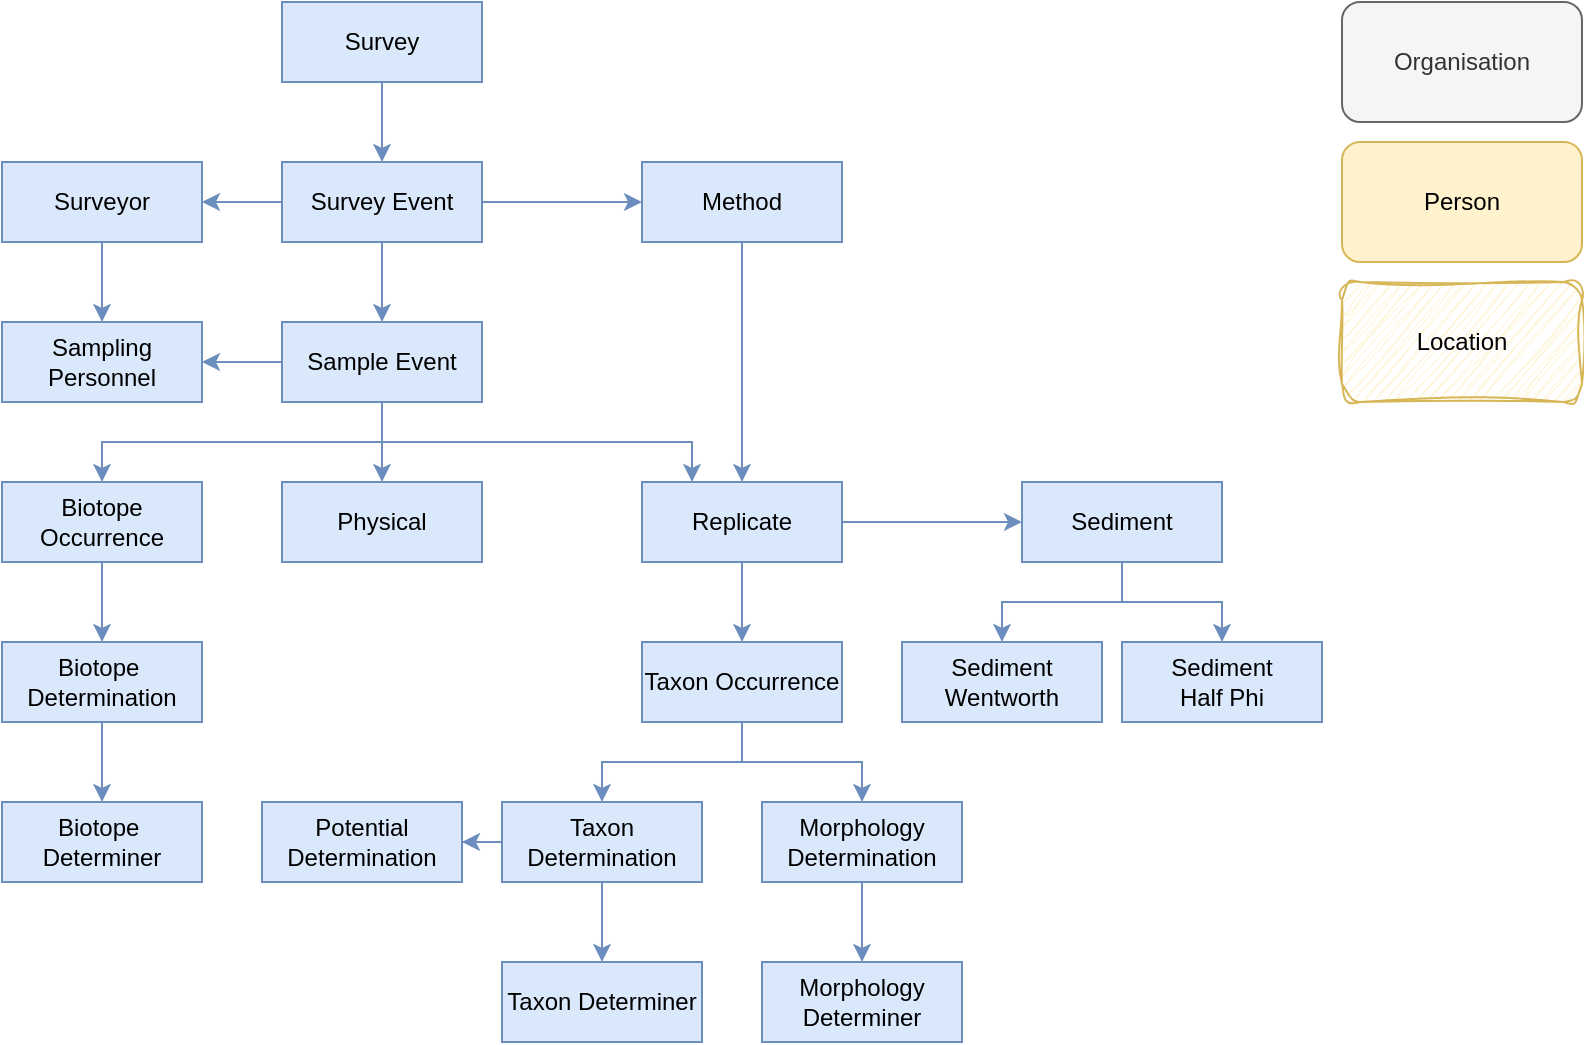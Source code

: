 <mxfile scale="1" border="0" version="26.0.7">
  <diagram id="R2lEEEUBdFMjLlhIrx00" name="Page-1">
    <mxGraphModel dx="2074" dy="1098" grid="1" gridSize="10" guides="1" tooltips="1" connect="1" arrows="1" fold="1" page="1" pageScale="1" pageWidth="850" pageHeight="800" math="0" shadow="0" extFonts="Permanent Marker^https://fonts.googleapis.com/css?family=Permanent+Marker">
      <root>
        <mxCell id="0" />
        <mxCell id="1" parent="0" />
        <UserObject label="Survey" tags="SurveyEvent Surveyor SamplingPersonnel Method SampleEvent Physical BiotopeDetermination BiotopeDeterminer Replicate Sediment SedimentWentworth SedimentHalfPhi TaxonOccurrence MorphologyDetermination MorphologyDeterminer TaxonDetermination TaxonDeterminer PotentialDetermination BiotopeOccurrence" link="data:action/json,{   &quot;title&quot;: &quot;Show SurveyEvent&quot;,   &quot;actions&quot;: [     {       &quot;tags&quot;: {         &quot;hidden&quot;: []       }     }   ] }" id="y6IDrpHAA0HTD7ALYUDz-1">
          <mxCell style="whiteSpace=wrap;html=1;align=center;fillColor=#dae8fc;strokeColor=#6c8ebf;" parent="1" vertex="1">
            <mxGeometry x="160" y="30" width="100" height="40" as="geometry" />
          </mxCell>
        </UserObject>
        <UserObject label="" tags="Method MorphologyDetermination MorphologyDeterminer Replicate PotentialDetermination Sediment SedimentWentworth SedimentHalfPhi TaxonDetermination TaxonDeterminer TaxonOccurrence" id="y6IDrpHAA0HTD7ALYUDz-22">
          <mxCell style="edgeStyle=orthogonalEdgeStyle;rounded=0;orthogonalLoop=1;jettySize=auto;html=1;fillColor=#dae8fc;strokeColor=#6c8ebf;" parent="1" source="y6IDrpHAA0HTD7ALYUDz-2" target="y6IDrpHAA0HTD7ALYUDz-11" edge="1">
            <mxGeometry relative="1" as="geometry" />
          </mxCell>
        </UserObject>
        <UserObject label="" tags="Surveyor SamplingPersonnel" id="y6IDrpHAA0HTD7ALYUDz-24">
          <mxCell style="edgeStyle=orthogonalEdgeStyle;rounded=0;orthogonalLoop=1;jettySize=auto;html=1;exitX=0;exitY=0.5;exitDx=0;exitDy=0;fillColor=#dae8fc;strokeColor=#6c8ebf;" parent="1" source="y6IDrpHAA0HTD7ALYUDz-2" target="y6IDrpHAA0HTD7ALYUDz-12" edge="1">
            <mxGeometry relative="1" as="geometry" />
          </mxCell>
        </UserObject>
        <UserObject label="" tags="SampleEvent Replicate Sediment SedimentHalfPhi SedimentWentworth SamplingPersonnel TaxonDetermination TaxonDeterminer TaxonOccurrence PotentialDetermination Physical MorphologyDeterminer MorphologyDetermination BiotopeDeterminer BiotopeDetermination BiotopeOccurrence" id="y6IDrpHAA0HTD7ALYUDz-27">
          <mxCell style="edgeStyle=orthogonalEdgeStyle;rounded=0;orthogonalLoop=1;jettySize=auto;html=1;exitX=0.5;exitY=1;exitDx=0;exitDy=0;entryX=0.5;entryY=0;entryDx=0;entryDy=0;fillColor=#dae8fc;strokeColor=#6c8ebf;" parent="1" source="y6IDrpHAA0HTD7ALYUDz-2" edge="1">
            <mxGeometry relative="1" as="geometry">
              <mxPoint x="210" y="190" as="targetPoint" />
            </mxGeometry>
          </mxCell>
        </UserObject>
        <UserObject label="" tags="SamplingPersonnel" id="y6IDrpHAA0HTD7ALYUDz-26">
          <mxCell style="edgeStyle=orthogonalEdgeStyle;rounded=0;orthogonalLoop=1;jettySize=auto;html=1;exitX=0;exitY=0.5;exitDx=0;exitDy=0;fillColor=#dae8fc;strokeColor=#6c8ebf;" parent="1" source="y6IDrpHAA0HTD7ALYUDz-3" target="y6IDrpHAA0HTD7ALYUDz-13" edge="1">
            <mxGeometry relative="1" as="geometry" />
          </mxCell>
        </UserObject>
        <UserObject label="" tags="Physical" id="y6IDrpHAA0HTD7ALYUDz-28">
          <mxCell style="edgeStyle=orthogonalEdgeStyle;rounded=0;orthogonalLoop=1;jettySize=auto;html=1;exitX=0.5;exitY=1;exitDx=0;exitDy=0;entryX=0.5;entryY=0;entryDx=0;entryDy=0;fillColor=#dae8fc;strokeColor=#6c8ebf;" parent="1" source="y6IDrpHAA0HTD7ALYUDz-3" target="y6IDrpHAA0HTD7ALYUDz-14" edge="1">
            <mxGeometry relative="1" as="geometry" />
          </mxCell>
        </UserObject>
        <UserObject label="" tags="BiotopeDeterminer BiotopeDetermination BiotopeOccurrence" id="y6IDrpHAA0HTD7ALYUDz-29">
          <mxCell style="edgeStyle=orthogonalEdgeStyle;rounded=0;orthogonalLoop=1;jettySize=auto;html=1;exitX=0.5;exitY=1;exitDx=0;exitDy=0;fillColor=#dae8fc;strokeColor=#6c8ebf;" parent="1" source="y6IDrpHAA0HTD7ALYUDz-3" target="y6IDrpHAA0HTD7ALYUDz-15" edge="1">
            <mxGeometry relative="1" as="geometry" />
          </mxCell>
        </UserObject>
        <UserObject label="" tags="MorphologyDetermination MorphologyDeterminer PotentialDetermination Replicate Sediment SedimentHalfPhi SedimentWentworth TaxonDetermination TaxonDeterminer TaxonOccurrence" id="y6IDrpHAA0HTD7ALYUDz-30">
          <mxCell style="edgeStyle=orthogonalEdgeStyle;rounded=0;orthogonalLoop=1;jettySize=auto;html=1;exitX=0.5;exitY=1;exitDx=0;exitDy=0;fillColor=#dae8fc;strokeColor=#6c8ebf;entryX=0.25;entryY=0;entryDx=0;entryDy=0;" parent="1" source="y6IDrpHAA0HTD7ALYUDz-3" target="y6IDrpHAA0HTD7ALYUDz-4" edge="1">
            <mxGeometry relative="1" as="geometry" />
          </mxCell>
        </UserObject>
        <UserObject label="Sample Event" tags="BiotopeDetermination BiotopeDeterminer Physical Replicate TaxonDetermination TaxonDeterminer TaxonOccurrence MorphologyDetermination MorphologyDeterminer PotentialDetermination SamplingPersonnel Sediment SedimentHalfPhi SedimentWentworth SampleEvent BiotopeOccurrence" link="data:action/json,{   &quot;title&quot;: &quot;Show SampleEvent&quot;,   &quot;actions&quot;: [     {       &quot;tags&quot;: {         &quot;visible&quot;: [           &quot;SampleEvent&quot;,           &quot;Button&quot;         ]       }     }   ] }" id="y6IDrpHAA0HTD7ALYUDz-3">
          <mxCell style="whiteSpace=wrap;html=1;align=center;fillColor=#dae8fc;strokeColor=#6c8ebf;" parent="1" vertex="1">
            <mxGeometry x="160" y="190" width="100" height="40" as="geometry" />
          </mxCell>
        </UserObject>
        <UserObject label="" tags="Sediment SedimentHalfPhi SedimentWentworth" id="y6IDrpHAA0HTD7ALYUDz-31">
          <mxCell style="edgeStyle=orthogonalEdgeStyle;rounded=0;orthogonalLoop=1;jettySize=auto;html=1;exitX=1;exitY=0.5;exitDx=0;exitDy=0;fillColor=#dae8fc;strokeColor=#6c8ebf;" parent="1" source="y6IDrpHAA0HTD7ALYUDz-4" target="y6IDrpHAA0HTD7ALYUDz-18" edge="1">
            <mxGeometry relative="1" as="geometry" />
          </mxCell>
        </UserObject>
        <UserObject label="" tags="TaxonOccurrence TaxonDeterminer TaxonDetermination MorphologyDetermination MorphologyDeterminer PotentialDetermination" id="y6IDrpHAA0HTD7ALYUDz-32">
          <mxCell style="edgeStyle=orthogonalEdgeStyle;rounded=0;orthogonalLoop=1;jettySize=auto;html=1;exitX=0.5;exitY=1;exitDx=0;exitDy=0;fillColor=#dae8fc;strokeColor=#6c8ebf;" parent="1" source="y6IDrpHAA0HTD7ALYUDz-4" edge="1">
            <mxGeometry relative="1" as="geometry">
              <mxPoint x="390" y="350" as="targetPoint" />
            </mxGeometry>
          </mxCell>
        </UserObject>
        <UserObject label="Replicate" tags="Replicate Sediment SedimentHalfPhi SedimentWentworth TaxonDetermination TaxonDeterminer TaxonOccurrence PotentialDetermination MorphologyDetermination MorphologyDeterminer" link="data:action/json,{   &quot;title&quot;: &quot;Show Replicate&quot;,   &quot;actions&quot;: [     {       &quot;tags&quot;: {         &quot;visible&quot;: [           &quot;Replicate&quot;,           &quot;Button&quot;         ]       }     }   ] }" id="y6IDrpHAA0HTD7ALYUDz-4">
          <mxCell style="whiteSpace=wrap;html=1;align=center;fillColor=#dae8fc;strokeColor=#6c8ebf;" parent="1" vertex="1">
            <mxGeometry x="340" y="270" width="100" height="40" as="geometry" />
          </mxCell>
        </UserObject>
        <UserObject label="" tags="TaxonDetermination TaxonDeterminer PotentialDetermination" id="y6IDrpHAA0HTD7ALYUDz-35">
          <mxCell style="edgeStyle=orthogonalEdgeStyle;rounded=0;orthogonalLoop=1;jettySize=auto;html=1;exitX=0.5;exitY=1;exitDx=0;exitDy=0;fillColor=#dae8fc;strokeColor=#6c8ebf;" parent="1" source="y6IDrpHAA0HTD7ALYUDz-5" target="y6IDrpHAA0HTD7ALYUDz-6" edge="1">
            <mxGeometry relative="1" as="geometry" />
          </mxCell>
        </UserObject>
        <UserObject label="" tags="MorphologyDetermination MorphologyDeterminer" id="y6IDrpHAA0HTD7ALYUDz-36">
          <mxCell style="edgeStyle=orthogonalEdgeStyle;rounded=0;orthogonalLoop=1;jettySize=auto;html=1;exitX=0.5;exitY=1;exitDx=0;exitDy=0;fillColor=#dae8fc;strokeColor=#6c8ebf;" parent="1" source="y6IDrpHAA0HTD7ALYUDz-5" target="y6IDrpHAA0HTD7ALYUDz-7" edge="1">
            <mxGeometry relative="1" as="geometry" />
          </mxCell>
        </UserObject>
        <UserObject label="Taxon Occurrence" tags="MorphologyDetermination MorphologyDeterminer PotentialDetermination TaxonDetermination TaxonDeterminer TaxonOccurrence" link="data:action/json,{   &quot;title&quot;: &quot;Show TaxonOccurrence&quot;,   &quot;actions&quot;: [     {       &quot;tags&quot;: {         &quot;visible&quot;: [           &quot;TaxonOccurrence&quot;,           &quot;Button&quot;         ]       }     }   ] }" id="y6IDrpHAA0HTD7ALYUDz-5">
          <mxCell style="whiteSpace=wrap;html=1;align=center;fillColor=#dae8fc;strokeColor=#6c8ebf;" parent="1" vertex="1">
            <mxGeometry x="340" y="350" width="100" height="40" as="geometry" />
          </mxCell>
        </UserObject>
        <UserObject label="" tags="TaxonDeterminer" id="y6IDrpHAA0HTD7ALYUDz-37">
          <mxCell style="edgeStyle=orthogonalEdgeStyle;rounded=0;orthogonalLoop=1;jettySize=auto;html=1;fillColor=#dae8fc;strokeColor=#6c8ebf;" parent="1" source="y6IDrpHAA0HTD7ALYUDz-6" target="y6IDrpHAA0HTD7ALYUDz-9" edge="1">
            <mxGeometry relative="1" as="geometry" />
          </mxCell>
        </UserObject>
        <UserObject label="" tags="PotentialDetermination" id="y6IDrpHAA0HTD7ALYUDz-39">
          <mxCell style="edgeStyle=orthogonalEdgeStyle;rounded=0;orthogonalLoop=1;jettySize=auto;html=1;exitX=0;exitY=0.5;exitDx=0;exitDy=0;fillColor=#dae8fc;strokeColor=#6c8ebf;" parent="1" source="y6IDrpHAA0HTD7ALYUDz-6" target="y6IDrpHAA0HTD7ALYUDz-10" edge="1">
            <mxGeometry relative="1" as="geometry" />
          </mxCell>
        </UserObject>
        <UserObject label="Taxon Determination" tags="TaxonDetermination TaxonDeterminer PotentialDetermination" link="data:action/json,{   &quot;title&quot;: &quot;Show TaxonDetermination&quot;,   &quot;actions&quot;: [     {       &quot;tags&quot;: {         &quot;visible&quot;: [           &quot;TaxonDetermination&quot;,           &quot;Button&quot;         ]       }     }   ] }" id="y6IDrpHAA0HTD7ALYUDz-6">
          <mxCell style="whiteSpace=wrap;html=1;align=center;fillColor=#dae8fc;strokeColor=#6c8ebf;" parent="1" vertex="1">
            <mxGeometry x="270" y="430" width="100" height="40" as="geometry" />
          </mxCell>
        </UserObject>
        <UserObject label="" tags="MorphologyDeterminer" id="y6IDrpHAA0HTD7ALYUDz-38">
          <mxCell style="edgeStyle=orthogonalEdgeStyle;rounded=0;orthogonalLoop=1;jettySize=auto;html=1;fillColor=#dae8fc;strokeColor=#6c8ebf;" parent="1" source="y6IDrpHAA0HTD7ALYUDz-7" target="y6IDrpHAA0HTD7ALYUDz-8" edge="1">
            <mxGeometry relative="1" as="geometry" />
          </mxCell>
        </UserObject>
        <UserObject label="Morphology Determination" tags="MorphologyDetermination MorphologyDeterminer" link="data:action/json,{   &quot;title&quot;: &quot;Show MorphologyDetermination&quot;,   &quot;actions&quot;: [     {       &quot;tags&quot;: {         &quot;visible&quot;: [           &quot;MorphologyDetermination&quot;,           &quot;Button&quot;         ]       }     }   ] }" id="y6IDrpHAA0HTD7ALYUDz-7">
          <mxCell style="whiteSpace=wrap;html=1;align=center;fillColor=#dae8fc;strokeColor=#6c8ebf;" parent="1" vertex="1">
            <mxGeometry x="400" y="430" width="100" height="40" as="geometry" />
          </mxCell>
        </UserObject>
        <UserObject label="Morphology Determiner" tags="MorphologyDeterminer" link="data:action/json,{   &quot;title&quot;: &quot;Show MorphologyDeterminer&quot;,   &quot;actions&quot;: [     {       &quot;tags&quot;: {         &quot;visible&quot;: [           &quot;MorphologyDeterminer&quot;,           &quot;Button&quot;         ]       }     }   ] }" id="y6IDrpHAA0HTD7ALYUDz-8">
          <mxCell style="whiteSpace=wrap;html=1;align=center;fillColor=#dae8fc;strokeColor=#6c8ebf;" parent="1" vertex="1">
            <mxGeometry x="400" y="510" width="100" height="40" as="geometry" />
          </mxCell>
        </UserObject>
        <UserObject label="Taxon Determiner" tags="TaxonDeterminer" link="data:action/json,{   &quot;title&quot;: &quot;Show TaxonDeterminer&quot;,   &quot;actions&quot;: [     {       &quot;tags&quot;: {         &quot;visible&quot;: [           &quot;TaxonDeterminer&quot;,           &quot;Button&quot;         ]       }     }   ] }" id="y6IDrpHAA0HTD7ALYUDz-9">
          <mxCell style="whiteSpace=wrap;html=1;align=center;fillColor=#dae8fc;strokeColor=#6c8ebf;" parent="1" vertex="1">
            <mxGeometry x="270" y="510" width="100" height="40" as="geometry" />
          </mxCell>
        </UserObject>
        <UserObject label="Potential Determination" tags="PotentialDetermination" link="data:action/json,{   &quot;title&quot;: &quot;Show PotentialDetermination&quot;,   &quot;actions&quot;: [     {       &quot;tags&quot;: {         &quot;visible&quot;: [           &quot;PotentialDetermination&quot;,           &quot;Button&quot;         ]       }     }   ] }" id="y6IDrpHAA0HTD7ALYUDz-10">
          <mxCell style="whiteSpace=wrap;html=1;align=center;fillColor=#dae8fc;strokeColor=#6c8ebf;" parent="1" vertex="1">
            <mxGeometry x="150" y="430" width="100" height="40" as="geometry" />
          </mxCell>
        </UserObject>
        <UserObject label="" tags="Replicate TaxonOccurrence TaxonDeterminer TaxonDetermination SedimentWentworth SedimentHalfPhi Sediment PotentialDetermination MorphologyDetermination MorphologyDeterminer" id="y6IDrpHAA0HTD7ALYUDz-23">
          <mxCell style="edgeStyle=orthogonalEdgeStyle;rounded=0;orthogonalLoop=1;jettySize=auto;html=1;exitX=0.5;exitY=1;exitDx=0;exitDy=0;fillColor=#dae8fc;strokeColor=#6c8ebf;" parent="1" source="y6IDrpHAA0HTD7ALYUDz-11" target="y6IDrpHAA0HTD7ALYUDz-4" edge="1">
            <mxGeometry relative="1" as="geometry" />
          </mxCell>
        </UserObject>
        <UserObject label="Method" tags="Method MorphologyDetermination MorphologyDeterminer PotentialDetermination Replicate Sediment SedimentHalfPhi SedimentWentworth TaxonDetermination TaxonDeterminer TaxonOccurrence" link="data:action/json,{   &quot;title&quot;: &quot;Show Method&quot;,   &quot;actions&quot;: [     {       &quot;tags&quot;: {         &quot;visible&quot;: [           &quot;Method&quot;,           &quot;Button&quot;         ]       }     }   ] }" id="y6IDrpHAA0HTD7ALYUDz-11">
          <mxCell style="whiteSpace=wrap;html=1;align=center;fillColor=#dae8fc;strokeColor=#6c8ebf;" parent="1" vertex="1">
            <mxGeometry x="340" y="110" width="100" height="40" as="geometry" />
          </mxCell>
        </UserObject>
        <UserObject label="" tags="SamplingPersonnel" id="y6IDrpHAA0HTD7ALYUDz-25">
          <mxCell style="edgeStyle=orthogonalEdgeStyle;rounded=0;orthogonalLoop=1;jettySize=auto;html=1;exitX=0.5;exitY=1;exitDx=0;exitDy=0;fillColor=#dae8fc;strokeColor=#6c8ebf;" parent="1" source="y6IDrpHAA0HTD7ALYUDz-12" edge="1">
            <mxGeometry relative="1" as="geometry">
              <mxPoint x="70" y="190" as="targetPoint" />
            </mxGeometry>
          </mxCell>
        </UserObject>
        <UserObject label="Surveyor" tags="SamplingPersonnel Surveyor" link="data:action/json,{   &quot;title&quot;: &quot;Show Surveyor&quot;,   &quot;actions&quot;: [     {       &quot;tags&quot;: {         &quot;visible&quot;: [           &quot;Surveyor&quot;,           &quot;Button&quot;         ]       }     }   ] }" id="y6IDrpHAA0HTD7ALYUDz-12">
          <mxCell style="whiteSpace=wrap;html=1;align=center;fillColor=#dae8fc;strokeColor=#6c8ebf;" parent="1" vertex="1">
            <mxGeometry x="20" y="110" width="100" height="40" as="geometry" />
          </mxCell>
        </UserObject>
        <UserObject label="Sampling Personnel" tags="SamplingPersonnel" link="data:action/json,{   &quot;title&quot;: &quot;Show SamplingPersonnel&quot;,   &quot;actions&quot;: [     {       &quot;tags&quot;: {         &quot;visible&quot;: [           &quot;SamplingPersonnel&quot;,           &quot;Button&quot;         ]       }     }   ] }" id="y6IDrpHAA0HTD7ALYUDz-13">
          <mxCell style="whiteSpace=wrap;html=1;align=center;fillColor=#dae8fc;strokeColor=#6c8ebf;" parent="1" vertex="1">
            <mxGeometry x="20" y="190" width="100" height="40" as="geometry" />
          </mxCell>
        </UserObject>
        <UserObject label="Physical" tags="Physical" link="data:action/json,{   &quot;title&quot;: &quot;Show Physical&quot;,   &quot;actions&quot;: [     {       &quot;tags&quot;: {         &quot;visible&quot;: [           &quot;Physical&quot;,           &quot;Button&quot;         ]       }     }   ] }" id="y6IDrpHAA0HTD7ALYUDz-14">
          <mxCell style="whiteSpace=wrap;html=1;align=center;fillColor=#dae8fc;strokeColor=#6c8ebf;" parent="1" vertex="1">
            <mxGeometry x="160" y="270" width="100" height="40" as="geometry" />
          </mxCell>
        </UserObject>
        <UserObject label="" tags="BiotopeDetermination BiotopeDeterminer" id="y6IDrpHAA0HTD7ALYUDz-40">
          <mxCell style="edgeStyle=orthogonalEdgeStyle;rounded=0;orthogonalLoop=1;jettySize=auto;html=1;fillColor=#dae8fc;strokeColor=#6c8ebf;" parent="1" source="y6IDrpHAA0HTD7ALYUDz-15" edge="1">
            <mxGeometry relative="1" as="geometry">
              <mxPoint x="70" y="350" as="targetPoint" />
            </mxGeometry>
          </mxCell>
        </UserObject>
        <UserObject label="Biotope Occurrence" tags="BiotopeDetermination BiotopeDeterminer BiotopeOccurrence" link="data:action/json,{   &quot;title&quot;: &quot;Show BiotopeOccurrence&quot;,   &quot;actions&quot;: [     {       &quot;tags&quot;: {         &quot;visible&quot;: [           &quot;BiotopeOccurrence&quot;,           &quot;Button&quot;         ]       }     }   ] }" id="y6IDrpHAA0HTD7ALYUDz-15">
          <mxCell style="whiteSpace=wrap;html=1;align=center;fillColor=#dae8fc;strokeColor=#6c8ebf;" parent="1" vertex="1">
            <mxGeometry x="20" y="270" width="100" height="40" as="geometry" />
          </mxCell>
        </UserObject>
        <UserObject label="" tags="BiotopeDeterminer" id="y6IDrpHAA0HTD7ALYUDz-41">
          <mxCell style="edgeStyle=orthogonalEdgeStyle;rounded=0;orthogonalLoop=1;jettySize=auto;html=1;fillColor=#dae8fc;strokeColor=#6c8ebf;" parent="1" source="y6IDrpHAA0HTD7ALYUDz-16" target="y6IDrpHAA0HTD7ALYUDz-17" edge="1">
            <mxGeometry relative="1" as="geometry" />
          </mxCell>
        </UserObject>
        <UserObject label="Biotope&amp;nbsp;&lt;div&gt;Determination&lt;/div&gt;" tags="BiotopeDeterminer BiotopeDetermination" link="data:action/json,{   &quot;title&quot;: &quot;Show BiotopeDetermination&quot;,   &quot;actions&quot;: [     {       &quot;tags&quot;: {         &quot;visible&quot;: [           &quot;BiotopeDetermination&quot;,           &quot;Button&quot;         ]       }     }   ] }" id="y6IDrpHAA0HTD7ALYUDz-16">
          <mxCell style="whiteSpace=wrap;html=1;align=center;fillColor=#dae8fc;strokeColor=#6c8ebf;" parent="1" vertex="1">
            <mxGeometry x="20" y="350" width="100" height="40" as="geometry" />
          </mxCell>
        </UserObject>
        <UserObject label="Biotope&amp;nbsp;&lt;div&gt;Determiner&lt;/div&gt;" tags="BiotopeDeterminer" link="data:action/json,{   &quot;title&quot;: &quot;Show BiotopeDeterminer&quot;,   &quot;actions&quot;: [     {       &quot;tags&quot;: {         &quot;visible&quot;: [           &quot;BiotopeDeterminer&quot;,           &quot;Button&quot;         ]       }     }   ] }" id="y6IDrpHAA0HTD7ALYUDz-17">
          <mxCell style="whiteSpace=wrap;html=1;align=center;fillColor=#dae8fc;strokeColor=#6c8ebf;" parent="1" vertex="1">
            <mxGeometry x="20" y="430" width="100" height="40" as="geometry" />
          </mxCell>
        </UserObject>
        <UserObject label="" tags="SedimentWentworth" id="y6IDrpHAA0HTD7ALYUDz-42">
          <mxCell style="edgeStyle=orthogonalEdgeStyle;rounded=0;orthogonalLoop=1;jettySize=auto;html=1;exitX=0.5;exitY=1;exitDx=0;exitDy=0;entryX=0.5;entryY=0;entryDx=0;entryDy=0;fillColor=#dae8fc;strokeColor=#6c8ebf;" parent="1" source="y6IDrpHAA0HTD7ALYUDz-18" target="y6IDrpHAA0HTD7ALYUDz-19" edge="1">
            <mxGeometry relative="1" as="geometry" />
          </mxCell>
        </UserObject>
        <UserObject label="" tags="SedimentHalfPhi" id="y6IDrpHAA0HTD7ALYUDz-43">
          <mxCell style="edgeStyle=orthogonalEdgeStyle;rounded=0;orthogonalLoop=1;jettySize=auto;html=1;exitX=0.5;exitY=1;exitDx=0;exitDy=0;entryX=0.5;entryY=0;entryDx=0;entryDy=0;fillColor=#dae8fc;strokeColor=#6c8ebf;" parent="1" source="y6IDrpHAA0HTD7ALYUDz-18" target="y6IDrpHAA0HTD7ALYUDz-20" edge="1">
            <mxGeometry relative="1" as="geometry" />
          </mxCell>
        </UserObject>
        <UserObject label="Sediment" tags="Sediment SedimentHalfPhi SedimentWentworth" link="data:action/json,{   &quot;title&quot;: &quot;Show Sediment&quot;,   &quot;actions&quot;: [     {       &quot;tags&quot;: {         &quot;visible&quot;: [           &quot;Sediment&quot;,           &quot;Button&quot;         ]       }     }   ] }" id="y6IDrpHAA0HTD7ALYUDz-18">
          <mxCell style="whiteSpace=wrap;html=1;align=center;fillColor=#dae8fc;strokeColor=#6c8ebf;" parent="1" vertex="1">
            <mxGeometry x="530" y="270" width="100" height="40" as="geometry" />
          </mxCell>
        </UserObject>
        <UserObject label="Sediment Wentworth" tags="SedimentWentworth" link="data:action/json,{   &quot;title&quot;: &quot;Show SedimentWentworth&quot;,   &quot;actions&quot;: [     {       &quot;tags&quot;: {         &quot;visible&quot;: [           &quot;SedimentWentworth&quot;,           &quot;Button&quot;         ]       }     }   ] }" id="y6IDrpHAA0HTD7ALYUDz-19">
          <mxCell style="whiteSpace=wrap;html=1;align=center;fillColor=#dae8fc;strokeColor=#6c8ebf;" parent="1" vertex="1">
            <mxGeometry x="470" y="350" width="100" height="40" as="geometry" />
          </mxCell>
        </UserObject>
        <UserObject label="Sediment&lt;div&gt;Half Phi&lt;/div&gt;" tags="SedimentHalfPhi" link="data:action/json,{   &quot;title&quot;: &quot;Show SedimentHalfPhi&quot;,   &quot;actions&quot;: [     {       &quot;tags&quot;: {         &quot;visible&quot;: [           &quot;SedimentHalfPhi&quot;,           &quot;Button&quot;         ]       }     }   ] }" id="y6IDrpHAA0HTD7ALYUDz-20">
          <mxCell style="whiteSpace=wrap;html=1;align=center;fillColor=#dae8fc;strokeColor=#6c8ebf;" parent="1" vertex="1">
            <mxGeometry x="580" y="350" width="100" height="40" as="geometry" />
          </mxCell>
        </UserObject>
        <UserObject label="" tags="SurveyEvent BiotopeDetermination BiotopeDeterminer Method MorphologyDetermination MorphologyDeterminer PotentialDetermination Physical Replicate SampleEvent SamplingPersonnel SedimentHalfPhi Sediment SedimentWentworth TaxonDetermination Surveyor TaxonDeterminer TaxonOccurrence BiotopeOccurrence" link="data:action/json,{   &quot;title&quot;: &quot;Show SurveyEvent&quot;,   &quot;actions&quot;: [     {       &quot;hide&quot;: {         &quot;cells&quot;: [           &quot;*&quot;         ]       }     },     {       &quot;show&quot;: {         &quot;tags&quot;: [           &quot;SurveyEvent&quot;         ]       }     }   ] }" id="244xRMr5pDHqSf5sY2yH-2">
          <mxCell style="group" vertex="1" connectable="0" parent="1">
            <mxGeometry x="160" y="110" width="100" height="40" as="geometry" />
          </mxCell>
        </UserObject>
        <UserObject label="Survey Event" tags="BiotopeDetermination BiotopeDeterminer Method MorphologyDetermination MorphologyDeterminer Physical PotentialDetermination Replicate SampleEvent SamplingPersonnel Sediment SedimentHalfPhi SedimentWentworth Surveyor TaxonDetermination TaxonOccurrence TaxonDeterminer SurveyEvent BiotopeOccurrence" link="data:action/json,{   &quot;title&quot;: &quot;Show SurveyEvent&quot;,   &quot;actions&quot;: [     {       &quot;tags&quot;: {         &quot;visible&quot;: [           &quot;SurveyEvent&quot;,           &quot;Button&quot;         ]       }     }   ] }" id="y6IDrpHAA0HTD7ALYUDz-2">
          <mxCell style="whiteSpace=wrap;html=1;align=center;fillColor=#dae8fc;strokeColor=#6c8ebf;" parent="244xRMr5pDHqSf5sY2yH-2" vertex="1">
            <mxGeometry width="100" height="40" as="geometry" />
          </mxCell>
        </UserObject>
        <UserObject label="" tags="SurveyEvent BiotopeDetermination BiotopeDeterminer Method MorphologyDetermination MorphologyDeterminer Physical PotentialDetermination Replicate SampleEvent SamplingPersonnel Sediment SedimentHalfPhi SedimentWentworth Surveyor TaxonDetermination TaxonDeterminer TaxonOccurrence BiotopeOccurrence" id="y6IDrpHAA0HTD7ALYUDz-21">
          <mxCell style="edgeStyle=orthogonalEdgeStyle;rounded=0;orthogonalLoop=1;jettySize=auto;html=1;fillColor=#dae8fc;strokeColor=#6c8ebf;" parent="1" source="y6IDrpHAA0HTD7ALYUDz-1" target="y6IDrpHAA0HTD7ALYUDz-2" edge="1">
            <mxGeometry relative="1" as="geometry" />
          </mxCell>
        </UserObject>
        <UserObject label="Person" tags="MorphologyDeterminer BiotopeDeterminer SamplingPersonnel TaxonDeterminer Surveyor" id="244xRMr5pDHqSf5sY2yH-6">
          <mxCell style="rounded=1;whiteSpace=wrap;html=1;fillColor=#fff2cc;strokeColor=#d6b656;" vertex="1" parent="1">
            <mxGeometry x="690" y="100" width="120" height="60" as="geometry" />
          </mxCell>
        </UserObject>
        <UserObject label="Organisation" tags="TaxonDeterminer Surveyor SamplingPersonnel MorphologyDeterminer BiotopeDeterminer" id="244xRMr5pDHqSf5sY2yH-7">
          <mxCell style="rounded=1;whiteSpace=wrap;html=1;fillColor=#f5f5f5;fontColor=#333333;strokeColor=#666666;" vertex="1" parent="1">
            <mxGeometry x="690" y="30" width="120" height="60" as="geometry" />
          </mxCell>
        </UserObject>
        <UserObject label="Location" tags="SurveyEvent SampleEvent Physical PotentialDetermination Replicate MorphologyDetermination MorphologyDeterminer Method Button BiotopeOccurrence BiotopeDeterminer BiotopeDetermination Sediment SedimentHalfPhi SedimentWentworth TaxonDetermination TaxonDeterminer TaxonOccurrence" id="244xRMr5pDHqSf5sY2yH-8">
          <mxCell style="rounded=1;whiteSpace=wrap;html=1;fillColor=#fff2cc;strokeColor=#d6b656;sketch=1;curveFitting=1;jiggle=2;" vertex="1" parent="1">
            <mxGeometry x="690" y="170" width="120" height="60" as="geometry" />
          </mxCell>
        </UserObject>
      </root>
    </mxGraphModel>
  </diagram>
</mxfile>

